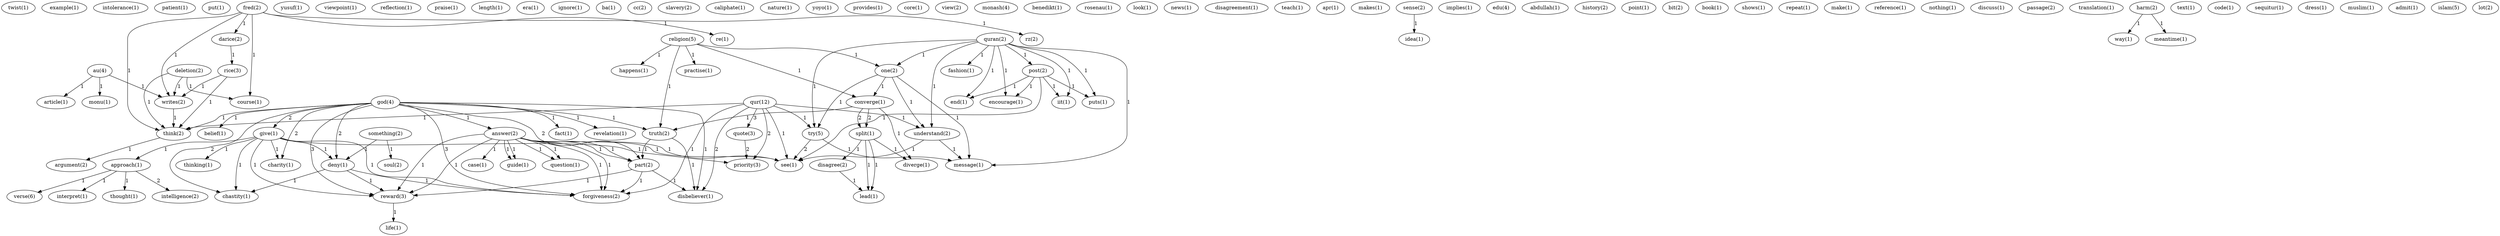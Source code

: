 digraph G {
  twist [ label="twist(1)" ];
  example [ label="example(1)" ];
  intolerance [ label="intolerance(1)" ];
  patient [ label="patient(1)" ];
  put [ label="put(1)" ];
  au [ label="au(4)" ];
  article [ label="article(1)" ];
  monu [ label="monu(1)" ];
  writes [ label="writes(2)" ];
  yusuf [ label="yusuf(1)" ];
  converge [ label="converge(1)" ];
  split [ label="split(1)" ];
  diverge [ label="diverge(1)" ];
  split [ label="split(1)" ];
  truth [ label="truth(2)" ];
  viewpoint [ label="viewpoint(1)" ];
  reflection [ label="reflection(1)" ];
  answer [ label="answer(1)" ];
  case [ label="case(1)" ];
  part [ label="part(2)" ];
  guide [ label="guide(1)" ];
  reward [ label="reward(3)" ];
  forgiveness [ label="forgiveness(2)" ];
  question [ label="question(1)" ];
  see [ label="see(1)" ];
  praise [ label="praise(1)" ];
  length [ label="length(1)" ];
  era [ label="era(1)" ];
  approach [ label="approach(3)" ];
  verse [ label="verse(6)" ];
  interpret [ label="interpret(1)" ];
  thought [ label="thought(1)" ];
  intelligence [ label="intelligence(2)" ];
  ignore [ label="ignore(1)" ];
  ba [ label="ba(1)" ];
  cc [ label="cc(2)" ];
  slavery [ label="slavery(2)" ];
  caliphate [ label="caliphate(1)" ];
  disagree [ label="disagree(2)" ];
  lead [ label="lead(1)" ];
  god [ label="god(4)" ];
  fact [ label="fact(1)" ];
  give [ label="give(1)" ];
  revelation [ label="revelation(1)" ];
  belief [ label="belief(1)" ];
  answer [ label="answer(2)" ];
  charity [ label="charity(1)" ];
  deny [ label="deny(1)" ];
  chastity [ label="chastity(1)" ];
  disbeliever [ label="disbeliever(1)" ];
  think [ label="think(2)" ];
  nature [ label="nature(1)" ];
  yoyo [ label="yoyo(1)" ];
  provides [ label="provides(1)" ];
  core [ label="core(1)" ];
  view [ label="view(2)" ];
  monash [ label="monash(4)" ];
  benedikt [ label="benedikt(1)" ];
  something [ label="something(2)" ];
  soul [ label="soul(2)" ];
  rosenau [ label="rosenau(1)" ];
  look [ label="look(1)" ];
  news [ label="news(1)" ];
  religion [ label="religion(5)" ];
  practise [ label="practise(1)" ];
  one [ label="one(2)" ];
  happens [ label="happens(1)" ];
  converge [ label="converge(1)" ];
  disagreement [ label="disagreement(1)" ];
  teach [ label="teach(1)" ];
  quran [ label="quran(2)" ];
  post [ label="post(2)" ];
  end [ label="end(1)" ];
  puts [ label="puts(1)" ];
  encourage [ label="encourage(1)" ];
  iit [ label="iit(1)" ];
  understand [ label="understand(2)" ];
  try [ label="try(5)" ];
  message [ label="message(1)" ];
  fashion [ label="fashion(1)" ];
  apr [ label="apr(1)" ];
  makes [ label="makes(1)" ];
  sense [ label="sense(2)" ];
  idea [ label="idea(1)" ];
  thinking [ label="thinking(1)" ];
  approach [ label="approach(1)" ];
  priority [ label="priority(3)" ];
  implies [ label="implies(1)" ];
  edu [ label="edu(4)" ];
  abdullah [ label="abdullah(1)" ];
  fred [ label="fred(2)" ];
  re [ label="re(1)" ];
  course [ label="course(1)" ];
  rz [ label="rz(2)" ];
  darice [ label="darice(2)" ];
  history [ label="history(2)" ];
  deletion [ label="deletion(2)" ];
  point [ label="point(1)" ];
  bit [ label="bit(2)" ];
  book [ label="book(1)" ];
  shows [ label="shows(1)" ];
  repeat [ label="repeat(1)" ];
  make [ label="make(1)" ];
  reference [ label="reference(1)" ];
  nothing [ label="nothing(1)" ];
  discuss [ label="discuss(1)" ];
  passage [ label="passage(2)" ];
  translation [ label="translation(1)" ];
  harm [ label="harm(2)" ];
  way [ label="way(1)" ];
  meantime [ label="meantime(1)" ];
  text [ label="text(1)" ];
  code [ label="code(1)" ];
  sequitur [ label="sequitur(1)" ];
  life [ label="life(1)" ];
  dress [ label="dress(1)" ];
  qur [ label="qur(12)" ];
  quote [ label="quote(3)" ];
  rice [ label="rice(3)" ];
  argument [ label="argument(2)" ];
  muslim [ label="muslim(1)" ];
  admit [ label="admit(1)" ];
  islam [ label="islam(5)" ];
  lot [ label="lot(2)" ];
  au -> article [ label="1" ];
  au -> monu [ label="1" ];
  au -> writes [ label="1" ];
  converge -> split [ label="2" ];
  converge -> diverge [ label="1" ];
  converge -> split [ label="2" ];
  converge -> truth [ label="1" ];
  answer -> case [ label="1" ];
  answer -> part [ label="1" ];
  answer -> guide [ label="1" ];
  answer -> reward [ label="1" ];
  answer -> forgiveness [ label="1" ];
  answer -> question [ label="1" ];
  answer -> see [ label="1" ];
  approach -> verse [ label="1" ];
  approach -> interpret [ label="1" ];
  approach -> thought [ label="1" ];
  approach -> intelligence [ label="2" ];
  split -> diverge [ label="1" ];
  split -> disagree [ label="1" ];
  split -> lead [ label="1" ];
  god -> fact [ label="1" ];
  god -> truth [ label="1" ];
  god -> give [ label="2" ];
  god -> revelation [ label="1" ];
  god -> belief [ label="1" ];
  god -> answer [ label="1" ];
  god -> charity [ label="2" ];
  god -> part [ label="2" ];
  god -> deny [ label="2" ];
  god -> chastity [ label="2" ];
  god -> reward [ label="3" ];
  god -> forgiveness [ label="3" ];
  god -> disbeliever [ label="1" ];
  god -> think [ label="1" ];
  something -> soul [ label="1" ];
  something -> deny [ label="1" ];
  religion -> truth [ label="1" ];
  religion -> practise [ label="1" ];
  religion -> one [ label="1" ];
  religion -> happens [ label="1" ];
  religion -> converge [ label="1" ];
  quran -> post [ label="1" ];
  quran -> end [ label="1" ];
  quran -> puts [ label="1" ];
  quran -> one [ label="1" ];
  quran -> encourage [ label="1" ];
  quran -> iit [ label="1" ];
  quran -> understand [ label="1" ];
  quran -> try [ label="1" ];
  quran -> message [ label="1" ];
  quran -> fashion [ label="1" ];
  disagree -> lead [ label="1" ];
  sense -> idea [ label="1" ];
  split -> lead [ label="1" ];
  truth -> part [ label="1" ];
  truth -> disbeliever [ label="1" ];
  give -> charity [ label="1" ];
  give -> deny [ label="1" ];
  give -> thinking [ label="1" ];
  give -> chastity [ label="1" ];
  give -> approach [ label="1" ];
  give -> reward [ label="1" ];
  give -> forgiveness [ label="1" ];
  give -> priority [ label="1" ];
  fred -> re [ label="1" ];
  fred -> course [ label="1" ];
  fred -> rz [ label="1" ];
  fred -> darice [ label="1" ];
  fred -> writes [ label="1" ];
  fred -> think [ label="1" ];
  deletion -> course [ label="1" ];
  deletion -> writes [ label="1" ];
  deletion -> think [ label="1" ];
  answer -> part [ label="1" ];
  answer -> guide [ label="1" ];
  answer -> reward [ label="1" ];
  answer -> forgiveness [ label="1" ];
  answer -> question [ label="1" ];
  answer -> see [ label="1" ];
  post -> end [ label="1" ];
  post -> puts [ label="1" ];
  post -> encourage [ label="1" ];
  post -> iit [ label="1" ];
  post -> see [ label="1" ];
  part -> reward [ label="1" ];
  part -> forgiveness [ label="1" ];
  part -> disbeliever [ label="1" ];
  deny -> chastity [ label="1" ];
  deny -> reward [ label="1" ];
  deny -> forgiveness [ label="1" ];
  harm -> way [ label="1" ];
  harm -> meantime [ label="1" ];
  reward -> life [ label="1" ];
  one -> understand [ label="1" ];
  one -> try [ label="1" ];
  one -> message [ label="1" ];
  one -> converge [ label="1" ];
  qur -> forgiveness [ label="1" ];
  qur -> understand [ label="1" ];
  qur -> try [ label="1" ];
  qur -> disbeliever [ label="2" ];
  qur -> see [ label="1" ];
  qur -> think [ label="1" ];
  qur -> quote [ label="3" ];
  qur -> priority [ label="2" ];
  darice -> rice [ label="1" ];
  understand -> message [ label="1" ];
  understand -> see [ label="1" ];
  rice -> writes [ label="1" ];
  rice -> think [ label="1" ];
  try -> message [ label="1" ];
  try -> see [ label="2" ];
  writes -> think [ label="1" ];
  think -> argument [ label="1" ];
  quote -> priority [ label="2" ];
}
